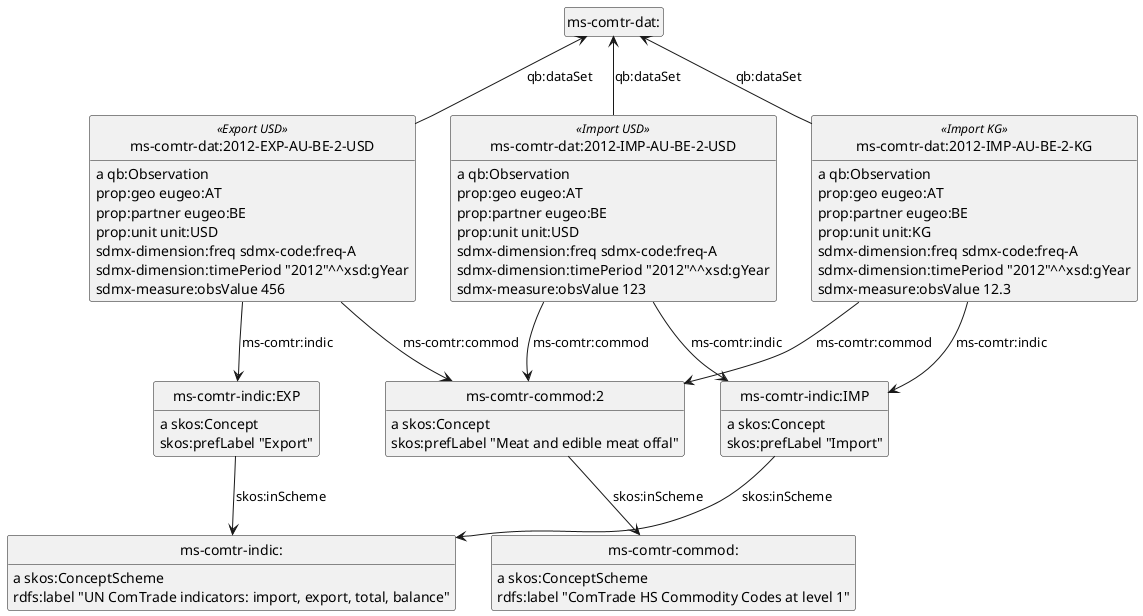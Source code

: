 @startuml
hide empty methods
hide empty attributes
hide circle
skinparam classAttributeIconSize 0
class ms_comtr_dat_2012_IMP_AU_BE_2_USD as "ms-comtr-dat:2012-IMP-AU-BE-2-USD"
class ms_comtr_dat_2012_IMP_AU_BE_2_USD <<Import USD>>
class ms_comtr_dat_2012_EXP_AU_BE_2_USD as "ms-comtr-dat:2012-EXP-AU-BE-2-USD"
class ms_comtr_dat_2012_EXP_AU_BE_2_USD <<Export USD>>
class ms_comtr_dat_2012_IMP_AU_BE_2_KG as "ms-comtr-dat:2012-IMP-AU-BE-2-KG"
class ms_comtr_dat_2012_IMP_AU_BE_2_KG <<Import KG>>
class ms_comtr_indic_IMP as "ms-comtr-indic:IMP"
ms_comtr_indic_IMP : a skos:Concept
class ms_comtr_indic_ as "ms-comtr-indic:"
ms_comtr_indic_IMP --> ms_comtr_indic_ : skos:inScheme
ms_comtr_indic_IMP : skos:prefLabel "Import"
ms_comtr_dat_2012_IMP_AU_BE_2_KG : a qb:Observation
ms_comtr_dat_2012_IMP_AU_BE_2_KG --> ms_comtr_indic_IMP : ms-comtr:indic
class ms_comtr_dat_ as "ms-comtr-dat:"
ms_comtr_dat_2012_IMP_AU_BE_2_KG -up-> ms_comtr_dat_ : qb:dataSet
class ms_comtr_commod_2 as "ms-comtr-commod:2"
ms_comtr_dat_2012_IMP_AU_BE_2_KG --> ms_comtr_commod_2 : ms-comtr:commod
ms_comtr_dat_2012_IMP_AU_BE_2_KG : prop:geo eugeo:AT
ms_comtr_dat_2012_IMP_AU_BE_2_KG : prop:partner eugeo:BE
ms_comtr_dat_2012_IMP_AU_BE_2_KG : prop:unit unit:KG
ms_comtr_dat_2012_IMP_AU_BE_2_KG : sdmx-dimension:freq sdmx-code:freq-A
ms_comtr_dat_2012_IMP_AU_BE_2_KG : sdmx-dimension:timePeriod "2012"^^xsd:gYear
ms_comtr_dat_2012_IMP_AU_BE_2_KG : sdmx-measure:obsValue 12.3
class ms_comtr_indic_EXP as "ms-comtr-indic:EXP"
ms_comtr_indic_EXP : a skos:Concept
ms_comtr_indic_EXP --> ms_comtr_indic_ : skos:inScheme
ms_comtr_indic_EXP : skos:prefLabel "Export"
ms_comtr_commod_2 : a skos:Concept
class ms_comtr_commod_ as "ms-comtr-commod:"
ms_comtr_commod_2 --> ms_comtr_commod_ : skos:inScheme
ms_comtr_commod_2 : skos:prefLabel "Meat and edible meat offal"
ms_comtr_indic_ : a skos:ConceptScheme
ms_comtr_indic_ : rdfs:label "UN ComTrade indicators: import, export, total, balance"
ms_comtr_commod_ : a skos:ConceptScheme
ms_comtr_commod_ : rdfs:label "ComTrade HS Commodity Codes at level 1"
ms_comtr_dat_2012_EXP_AU_BE_2_USD : a qb:Observation
ms_comtr_dat_2012_EXP_AU_BE_2_USD -up-> ms_comtr_dat_ : qb:dataSet
ms_comtr_dat_2012_EXP_AU_BE_2_USD --> ms_comtr_commod_2 : ms-comtr:commod
ms_comtr_dat_2012_EXP_AU_BE_2_USD --> ms_comtr_indic_EXP : ms-comtr:indic
ms_comtr_dat_2012_EXP_AU_BE_2_USD : prop:geo eugeo:AT
ms_comtr_dat_2012_EXP_AU_BE_2_USD : prop:partner eugeo:BE
ms_comtr_dat_2012_EXP_AU_BE_2_USD : prop:unit unit:USD
ms_comtr_dat_2012_EXP_AU_BE_2_USD : sdmx-dimension:freq sdmx-code:freq-A
ms_comtr_dat_2012_EXP_AU_BE_2_USD : sdmx-dimension:timePeriod "2012"^^xsd:gYear
ms_comtr_dat_2012_EXP_AU_BE_2_USD : sdmx-measure:obsValue 456
ms_comtr_dat_2012_IMP_AU_BE_2_USD : a qb:Observation
ms_comtr_dat_2012_IMP_AU_BE_2_USD --> ms_comtr_indic_IMP : ms-comtr:indic
ms_comtr_dat_2012_IMP_AU_BE_2_USD -up-> ms_comtr_dat_ : qb:dataSet
ms_comtr_dat_2012_IMP_AU_BE_2_USD --> ms_comtr_commod_2 : ms-comtr:commod
ms_comtr_dat_2012_IMP_AU_BE_2_USD : prop:geo eugeo:AT
ms_comtr_dat_2012_IMP_AU_BE_2_USD : prop:partner eugeo:BE
ms_comtr_dat_2012_IMP_AU_BE_2_USD : prop:unit unit:USD
ms_comtr_dat_2012_IMP_AU_BE_2_USD : sdmx-dimension:freq sdmx-code:freq-A
ms_comtr_dat_2012_IMP_AU_BE_2_USD : sdmx-dimension:timePeriod "2012"^^xsd:gYear
ms_comtr_dat_2012_IMP_AU_BE_2_USD : sdmx-measure:obsValue 123
@enduml

